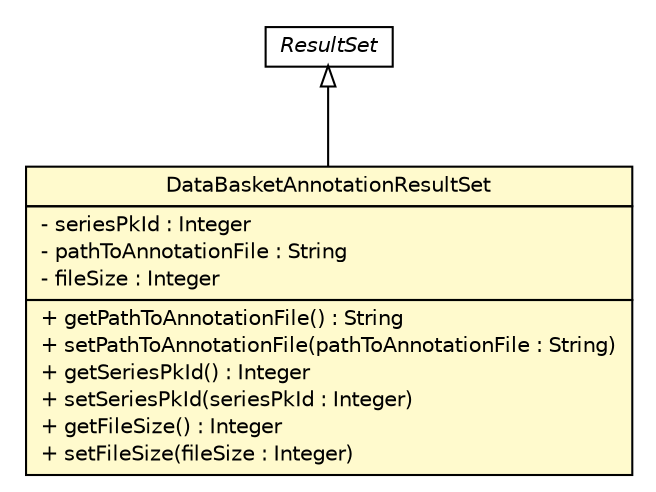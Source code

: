 #!/usr/local/bin/dot
#
# Class diagram 
# Generated by UmlGraph version 4.8 (http://www.spinellis.gr/sw/umlgraph)
#

digraph G {
	edge [fontname="Helvetica",fontsize=10,labelfontname="Helvetica",labelfontsize=10];
	node [fontname="Helvetica",fontsize=10,shape=plaintext];
	// gov.nih.nci.ncia.resultset.DataBasketAnnotationResultSet
	c50943 [label=<<table border="0" cellborder="1" cellspacing="0" cellpadding="2" port="p" bgcolor="lemonChiffon" href="./DataBasketAnnotationResultSet.html">
		<tr><td><table border="0" cellspacing="0" cellpadding="1">
			<tr><td> DataBasketAnnotationResultSet </td></tr>
		</table></td></tr>
		<tr><td><table border="0" cellspacing="0" cellpadding="1">
			<tr><td align="left"> - seriesPkId : Integer </td></tr>
			<tr><td align="left"> - pathToAnnotationFile : String </td></tr>
			<tr><td align="left"> - fileSize : Integer </td></tr>
		</table></td></tr>
		<tr><td><table border="0" cellspacing="0" cellpadding="1">
			<tr><td align="left"> + getPathToAnnotationFile() : String </td></tr>
			<tr><td align="left"> + setPathToAnnotationFile(pathToAnnotationFile : String) </td></tr>
			<tr><td align="left"> + getSeriesPkId() : Integer </td></tr>
			<tr><td align="left"> + setSeriesPkId(seriesPkId : Integer) </td></tr>
			<tr><td align="left"> + getFileSize() : Integer </td></tr>
			<tr><td align="left"> + setFileSize(fileSize : Integer) </td></tr>
		</table></td></tr>
		</table>>, fontname="Helvetica", fontcolor="black", fontsize=10.0];
	// gov.nih.nci.ncia.resultset.ResultSet
	c50954 [label=<<table border="0" cellborder="1" cellspacing="0" cellpadding="2" port="p" href="./ResultSet.html">
		<tr><td><table border="0" cellspacing="0" cellpadding="1">
			<tr><td><font face="Helvetica-Oblique"> ResultSet </font></td></tr>
		</table></td></tr>
		</table>>, fontname="Helvetica", fontcolor="black", fontsize=10.0];
	//gov.nih.nci.ncia.resultset.DataBasketAnnotationResultSet extends gov.nih.nci.ncia.resultset.ResultSet
	c50954:p -> c50943:p [dir=back,arrowtail=empty];
}

